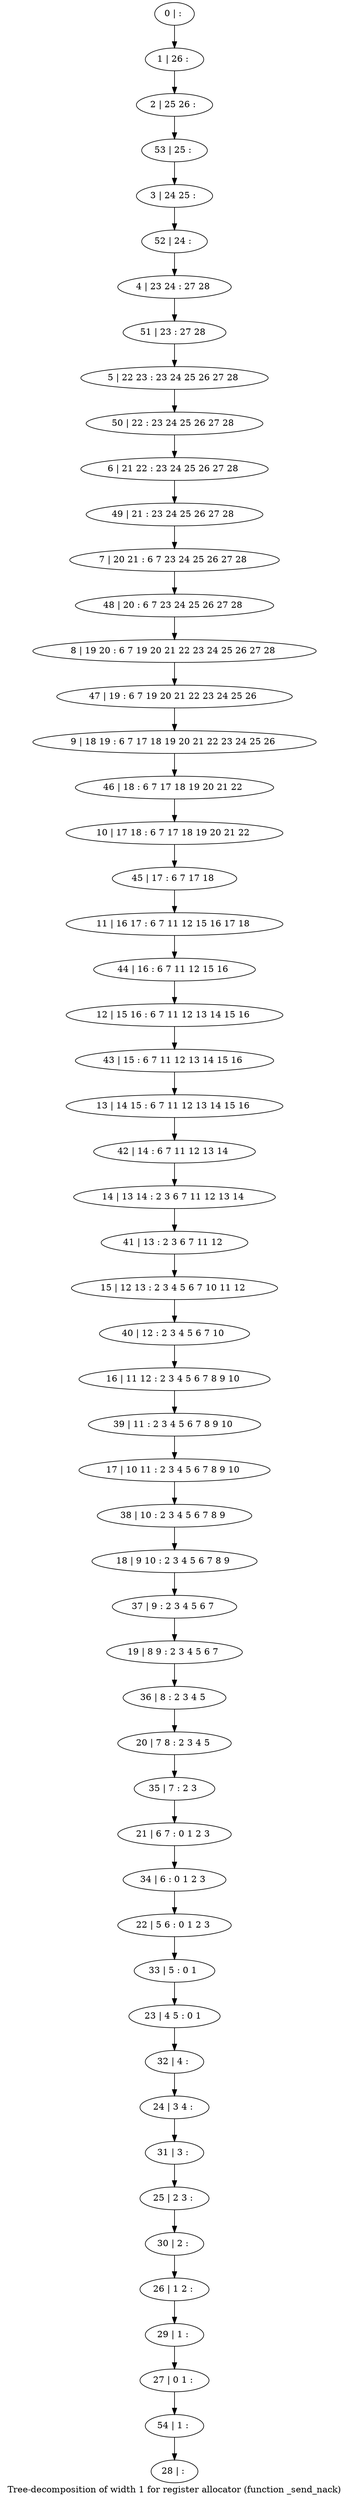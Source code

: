 digraph G {
graph [label="Tree-decomposition of width 1 for register allocator (function _send_nack)"]
0[label="0 | : "];
1[label="1 | 26 : "];
2[label="2 | 25 26 : "];
3[label="3 | 24 25 : "];
4[label="4 | 23 24 : 27 28 "];
5[label="5 | 22 23 : 23 24 25 26 27 28 "];
6[label="6 | 21 22 : 23 24 25 26 27 28 "];
7[label="7 | 20 21 : 6 7 23 24 25 26 27 28 "];
8[label="8 | 19 20 : 6 7 19 20 21 22 23 24 25 26 27 28 "];
9[label="9 | 18 19 : 6 7 17 18 19 20 21 22 23 24 25 26 "];
10[label="10 | 17 18 : 6 7 17 18 19 20 21 22 "];
11[label="11 | 16 17 : 6 7 11 12 15 16 17 18 "];
12[label="12 | 15 16 : 6 7 11 12 13 14 15 16 "];
13[label="13 | 14 15 : 6 7 11 12 13 14 15 16 "];
14[label="14 | 13 14 : 2 3 6 7 11 12 13 14 "];
15[label="15 | 12 13 : 2 3 4 5 6 7 10 11 12 "];
16[label="16 | 11 12 : 2 3 4 5 6 7 8 9 10 "];
17[label="17 | 10 11 : 2 3 4 5 6 7 8 9 10 "];
18[label="18 | 9 10 : 2 3 4 5 6 7 8 9 "];
19[label="19 | 8 9 : 2 3 4 5 6 7 "];
20[label="20 | 7 8 : 2 3 4 5 "];
21[label="21 | 6 7 : 0 1 2 3 "];
22[label="22 | 5 6 : 0 1 2 3 "];
23[label="23 | 4 5 : 0 1 "];
24[label="24 | 3 4 : "];
25[label="25 | 2 3 : "];
26[label="26 | 1 2 : "];
27[label="27 | 0 1 : "];
28[label="28 | : "];
29[label="29 | 1 : "];
30[label="30 | 2 : "];
31[label="31 | 3 : "];
32[label="32 | 4 : "];
33[label="33 | 5 : 0 1 "];
34[label="34 | 6 : 0 1 2 3 "];
35[label="35 | 7 : 2 3 "];
36[label="36 | 8 : 2 3 4 5 "];
37[label="37 | 9 : 2 3 4 5 6 7 "];
38[label="38 | 10 : 2 3 4 5 6 7 8 9 "];
39[label="39 | 11 : 2 3 4 5 6 7 8 9 10 "];
40[label="40 | 12 : 2 3 4 5 6 7 10 "];
41[label="41 | 13 : 2 3 6 7 11 12 "];
42[label="42 | 14 : 6 7 11 12 13 14 "];
43[label="43 | 15 : 6 7 11 12 13 14 15 16 "];
44[label="44 | 16 : 6 7 11 12 15 16 "];
45[label="45 | 17 : 6 7 17 18 "];
46[label="46 | 18 : 6 7 17 18 19 20 21 22 "];
47[label="47 | 19 : 6 7 19 20 21 22 23 24 25 26 "];
48[label="48 | 20 : 6 7 23 24 25 26 27 28 "];
49[label="49 | 21 : 23 24 25 26 27 28 "];
50[label="50 | 22 : 23 24 25 26 27 28 "];
51[label="51 | 23 : 27 28 "];
52[label="52 | 24 : "];
53[label="53 | 25 : "];
54[label="54 | 1 : "];
0->1 ;
1->2 ;
29->27 ;
26->29 ;
30->26 ;
25->30 ;
31->25 ;
24->31 ;
32->24 ;
23->32 ;
33->23 ;
22->33 ;
34->22 ;
21->34 ;
35->21 ;
20->35 ;
36->20 ;
19->36 ;
37->19 ;
18->37 ;
38->18 ;
17->38 ;
39->17 ;
16->39 ;
40->16 ;
15->40 ;
41->15 ;
14->41 ;
42->14 ;
13->42 ;
43->13 ;
12->43 ;
44->12 ;
11->44 ;
45->11 ;
10->45 ;
46->10 ;
9->46 ;
47->9 ;
8->47 ;
48->8 ;
7->48 ;
49->7 ;
6->49 ;
50->6 ;
5->50 ;
51->5 ;
4->51 ;
52->4 ;
3->52 ;
53->3 ;
2->53 ;
54->28 ;
27->54 ;
}
